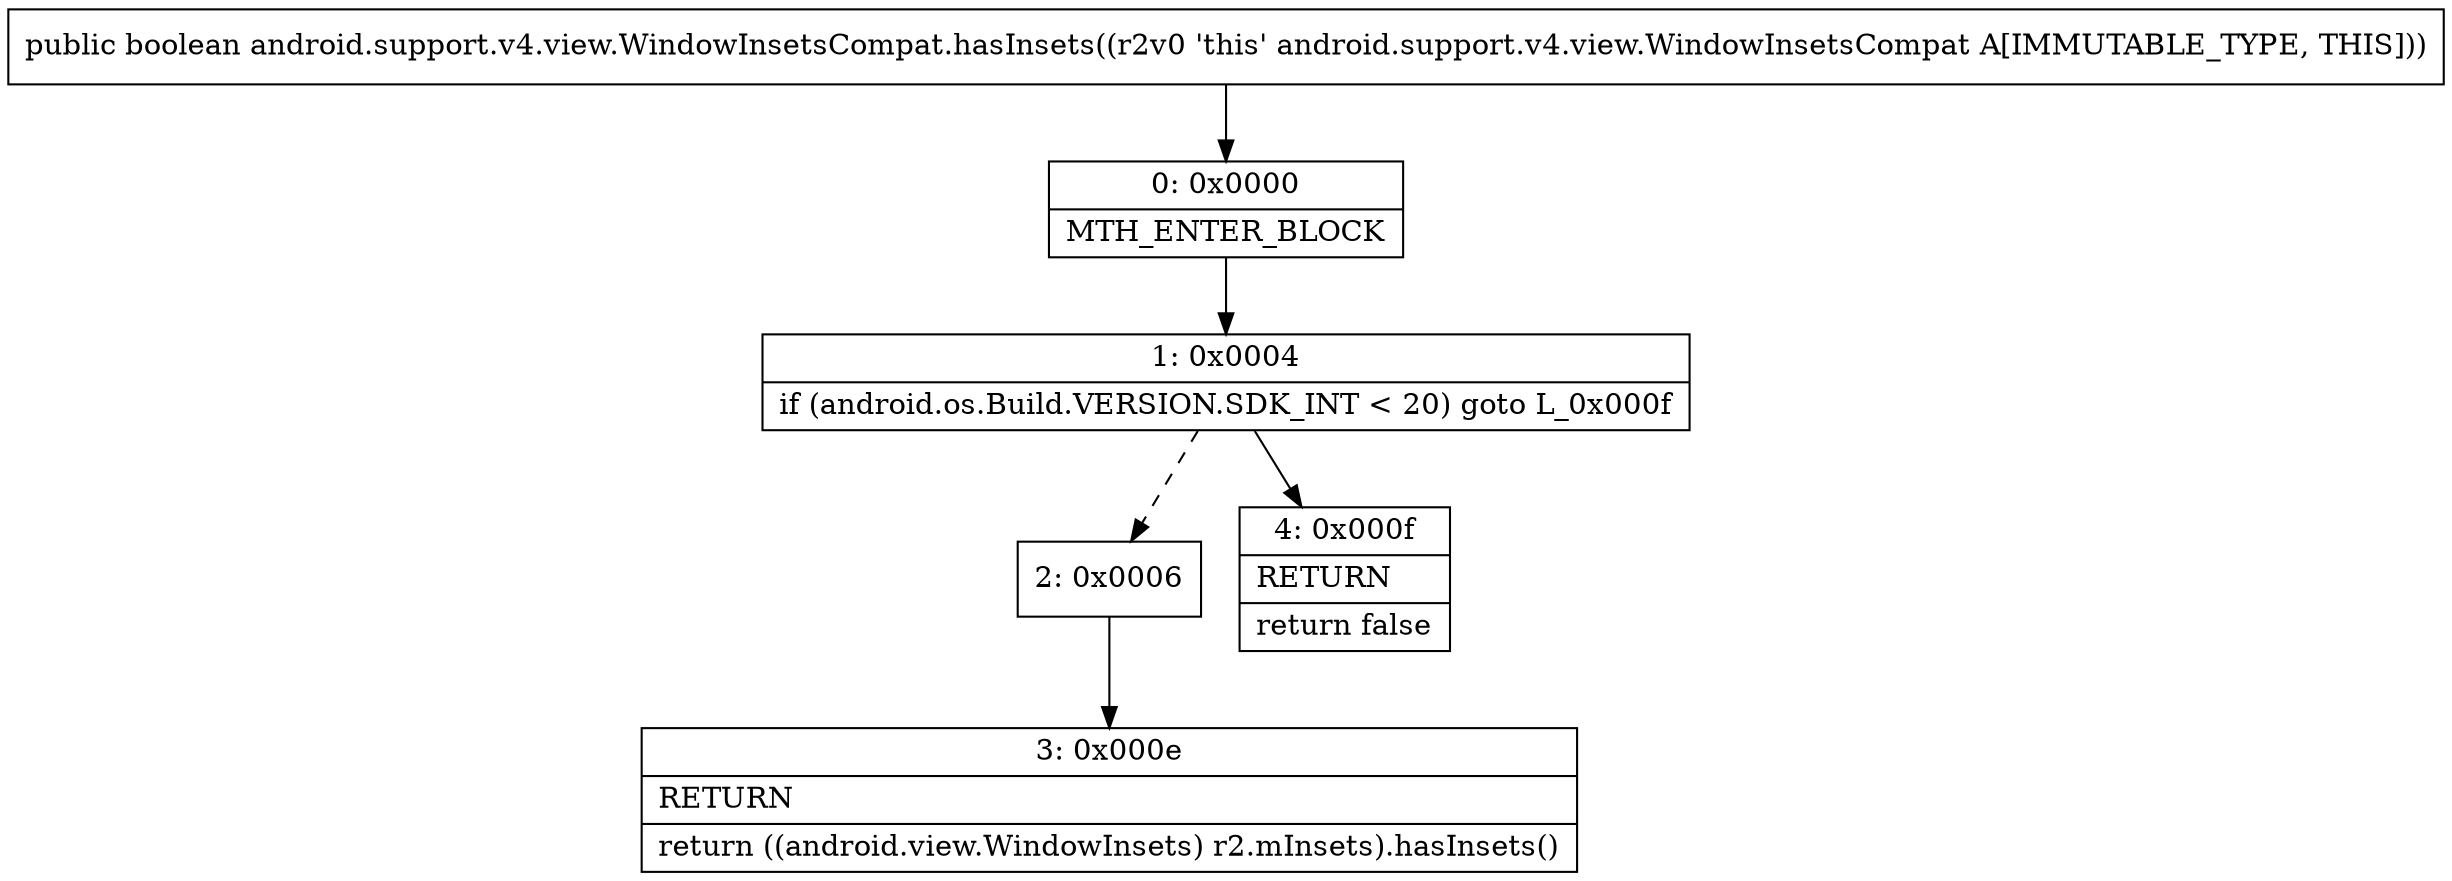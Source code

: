 digraph "CFG forandroid.support.v4.view.WindowInsetsCompat.hasInsets()Z" {
Node_0 [shape=record,label="{0\:\ 0x0000|MTH_ENTER_BLOCK\l}"];
Node_1 [shape=record,label="{1\:\ 0x0004|if (android.os.Build.VERSION.SDK_INT \< 20) goto L_0x000f\l}"];
Node_2 [shape=record,label="{2\:\ 0x0006}"];
Node_3 [shape=record,label="{3\:\ 0x000e|RETURN\l|return ((android.view.WindowInsets) r2.mInsets).hasInsets()\l}"];
Node_4 [shape=record,label="{4\:\ 0x000f|RETURN\l|return false\l}"];
MethodNode[shape=record,label="{public boolean android.support.v4.view.WindowInsetsCompat.hasInsets((r2v0 'this' android.support.v4.view.WindowInsetsCompat A[IMMUTABLE_TYPE, THIS])) }"];
MethodNode -> Node_0;
Node_0 -> Node_1;
Node_1 -> Node_2[style=dashed];
Node_1 -> Node_4;
Node_2 -> Node_3;
}


